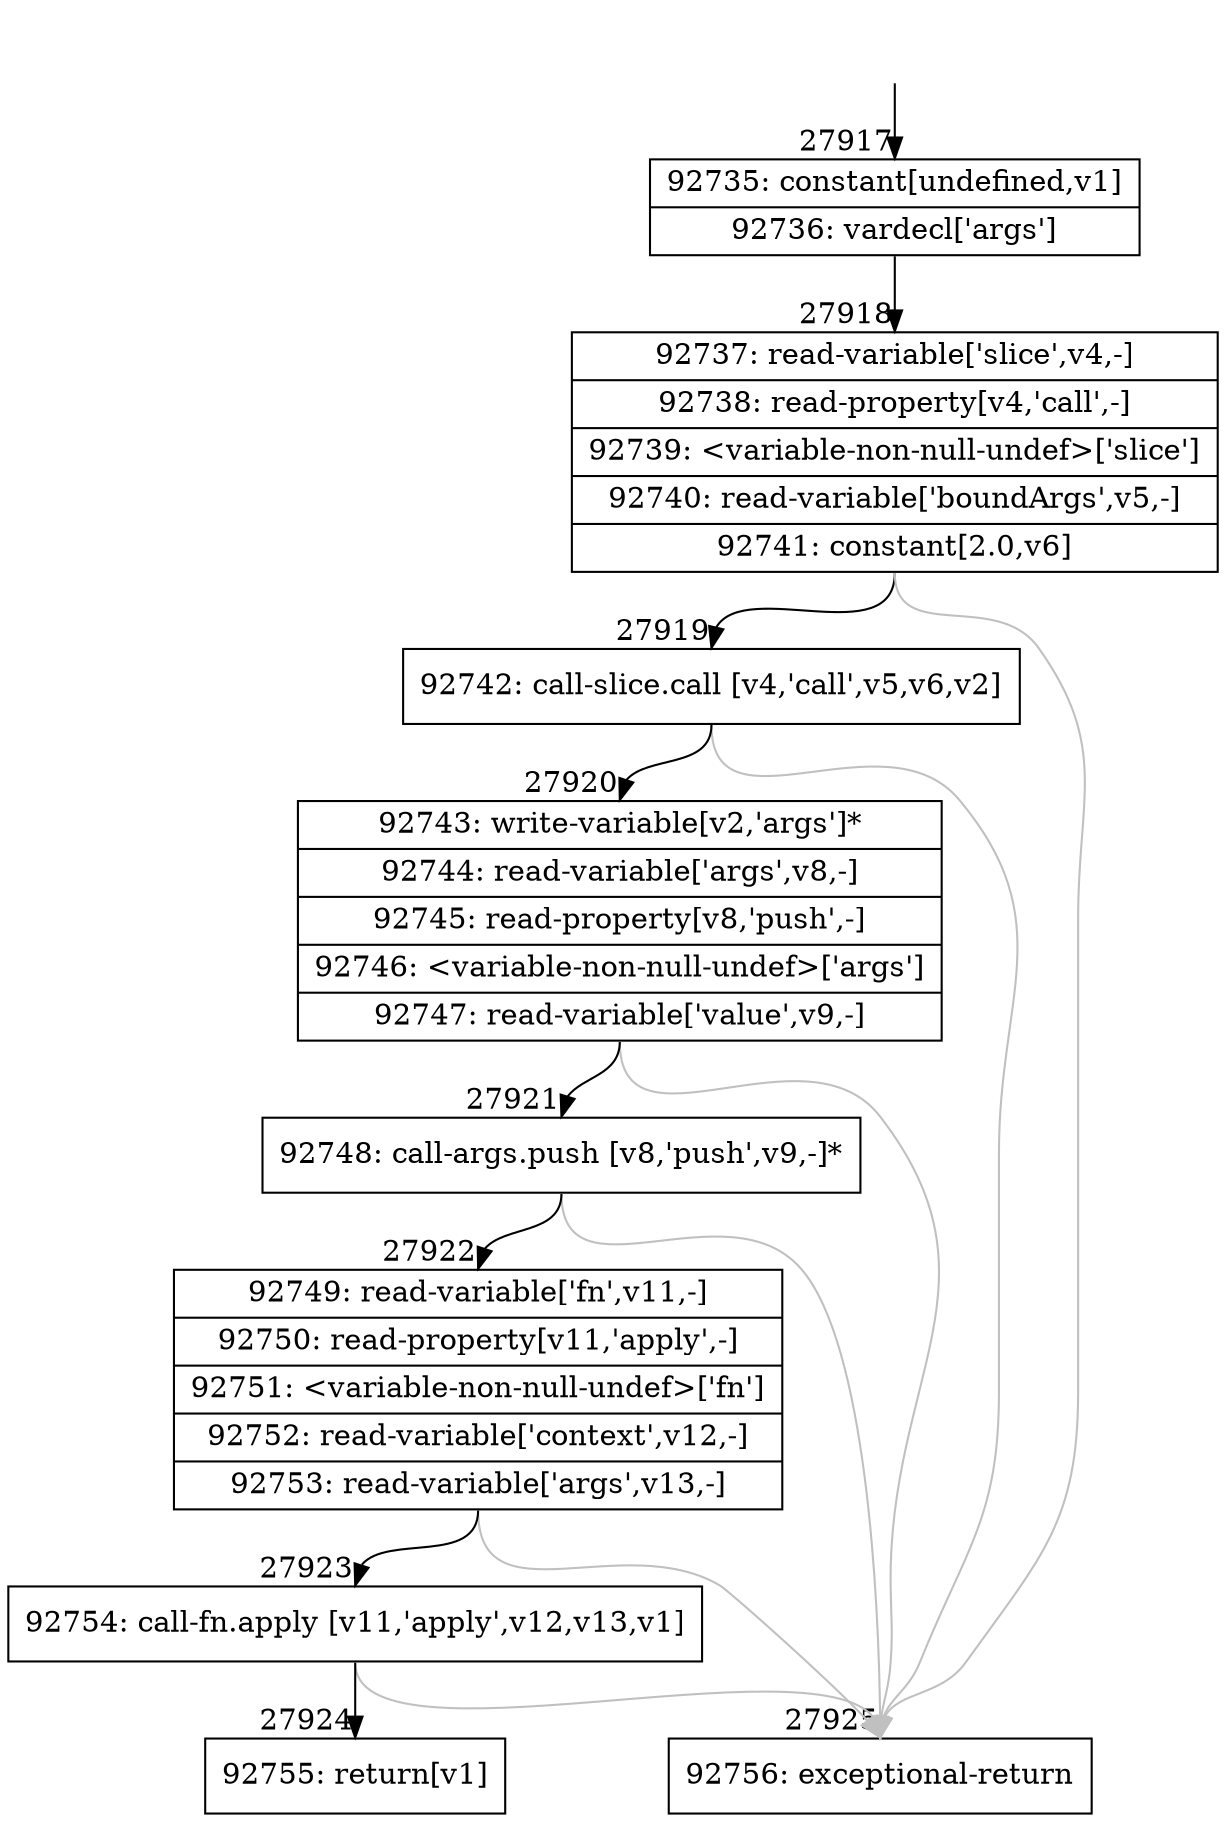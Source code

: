 digraph {
rankdir="TD"
BB_entry2443[shape=none,label=""];
BB_entry2443 -> BB27917 [tailport=s, headport=n, headlabel="    27917"]
BB27917 [shape=record label="{92735: constant[undefined,v1]|92736: vardecl['args']}" ] 
BB27917 -> BB27918 [tailport=s, headport=n, headlabel="      27918"]
BB27918 [shape=record label="{92737: read-variable['slice',v4,-]|92738: read-property[v4,'call',-]|92739: \<variable-non-null-undef\>['slice']|92740: read-variable['boundArgs',v5,-]|92741: constant[2.0,v6]}" ] 
BB27918 -> BB27919 [tailport=s, headport=n, headlabel="      27919"]
BB27918 -> BB27925 [tailport=s, headport=n, color=gray, headlabel="      27925"]
BB27919 [shape=record label="{92742: call-slice.call [v4,'call',v5,v6,v2]}" ] 
BB27919 -> BB27920 [tailport=s, headport=n, headlabel="      27920"]
BB27919 -> BB27925 [tailport=s, headport=n, color=gray]
BB27920 [shape=record label="{92743: write-variable[v2,'args']*|92744: read-variable['args',v8,-]|92745: read-property[v8,'push',-]|92746: \<variable-non-null-undef\>['args']|92747: read-variable['value',v9,-]}" ] 
BB27920 -> BB27921 [tailport=s, headport=n, headlabel="      27921"]
BB27920 -> BB27925 [tailport=s, headport=n, color=gray]
BB27921 [shape=record label="{92748: call-args.push [v8,'push',v9,-]*}" ] 
BB27921 -> BB27922 [tailport=s, headport=n, headlabel="      27922"]
BB27921 -> BB27925 [tailport=s, headport=n, color=gray]
BB27922 [shape=record label="{92749: read-variable['fn',v11,-]|92750: read-property[v11,'apply',-]|92751: \<variable-non-null-undef\>['fn']|92752: read-variable['context',v12,-]|92753: read-variable['args',v13,-]}" ] 
BB27922 -> BB27923 [tailport=s, headport=n, headlabel="      27923"]
BB27922 -> BB27925 [tailport=s, headport=n, color=gray]
BB27923 [shape=record label="{92754: call-fn.apply [v11,'apply',v12,v13,v1]}" ] 
BB27923 -> BB27924 [tailport=s, headport=n, headlabel="      27924"]
BB27923 -> BB27925 [tailport=s, headport=n, color=gray]
BB27924 [shape=record label="{92755: return[v1]}" ] 
BB27925 [shape=record label="{92756: exceptional-return}" ] 
//#$~ 50091
}
